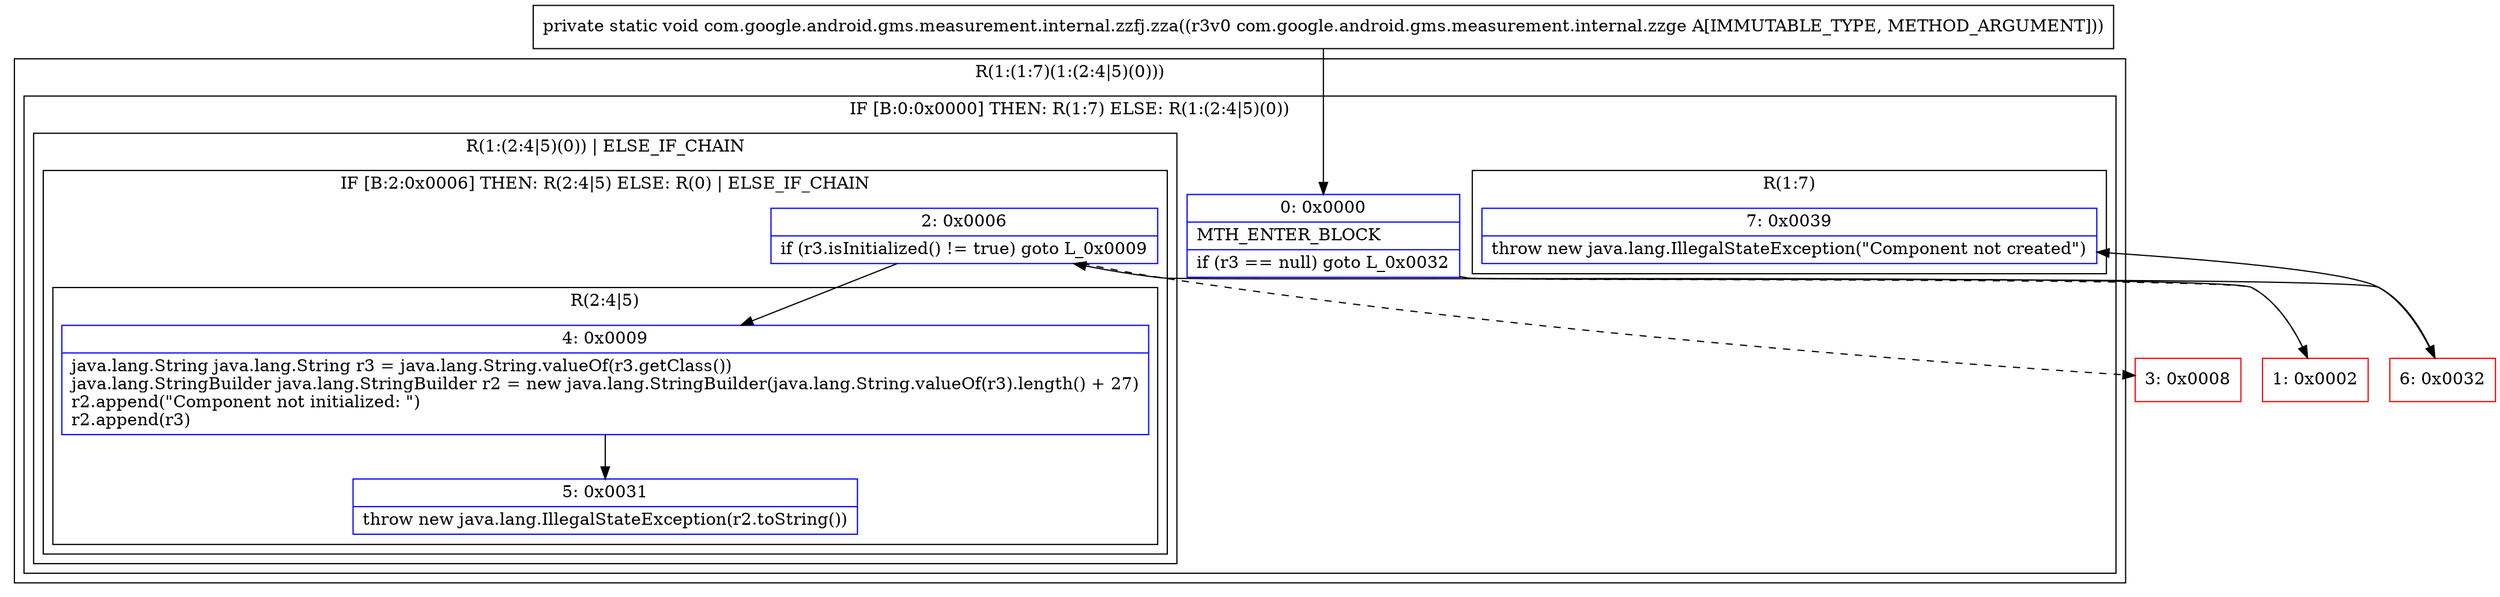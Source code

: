 digraph "CFG forcom.google.android.gms.measurement.internal.zzfj.zza(Lcom\/google\/android\/gms\/measurement\/internal\/zzge;)V" {
subgraph cluster_Region_571789825 {
label = "R(1:(1:7)(1:(2:4|5)(0)))";
node [shape=record,color=blue];
subgraph cluster_IfRegion_2026383047 {
label = "IF [B:0:0x0000] THEN: R(1:7) ELSE: R(1:(2:4|5)(0))";
node [shape=record,color=blue];
Node_0 [shape=record,label="{0\:\ 0x0000|MTH_ENTER_BLOCK\l|if (r3 == null) goto L_0x0032\l}"];
subgraph cluster_Region_989437276 {
label = "R(1:7)";
node [shape=record,color=blue];
Node_7 [shape=record,label="{7\:\ 0x0039|throw new java.lang.IllegalStateException(\"Component not created\")\l}"];
}
subgraph cluster_Region_1507760151 {
label = "R(1:(2:4|5)(0)) | ELSE_IF_CHAIN\l";
node [shape=record,color=blue];
subgraph cluster_IfRegion_1566498295 {
label = "IF [B:2:0x0006] THEN: R(2:4|5) ELSE: R(0) | ELSE_IF_CHAIN\l";
node [shape=record,color=blue];
Node_2 [shape=record,label="{2\:\ 0x0006|if (r3.isInitialized() != true) goto L_0x0009\l}"];
subgraph cluster_Region_1892302770 {
label = "R(2:4|5)";
node [shape=record,color=blue];
Node_4 [shape=record,label="{4\:\ 0x0009|java.lang.String java.lang.String r3 = java.lang.String.valueOf(r3.getClass())\ljava.lang.StringBuilder java.lang.StringBuilder r2 = new java.lang.StringBuilder(java.lang.String.valueOf(r3).length() + 27)\lr2.append(\"Component not initialized: \")\lr2.append(r3)\l}"];
Node_5 [shape=record,label="{5\:\ 0x0031|throw new java.lang.IllegalStateException(r2.toString())\l}"];
}
subgraph cluster_Region_1687758469 {
label = "R(0)";
node [shape=record,color=blue];
}
}
}
}
}
Node_1 [shape=record,color=red,label="{1\:\ 0x0002}"];
Node_3 [shape=record,color=red,label="{3\:\ 0x0008}"];
Node_6 [shape=record,color=red,label="{6\:\ 0x0032}"];
MethodNode[shape=record,label="{private static void com.google.android.gms.measurement.internal.zzfj.zza((r3v0 com.google.android.gms.measurement.internal.zzge A[IMMUTABLE_TYPE, METHOD_ARGUMENT])) }"];
MethodNode -> Node_0;
Node_0 -> Node_1[style=dashed];
Node_0 -> Node_6;
Node_2 -> Node_3[style=dashed];
Node_2 -> Node_4;
Node_4 -> Node_5;
Node_1 -> Node_2;
Node_6 -> Node_7;
}

